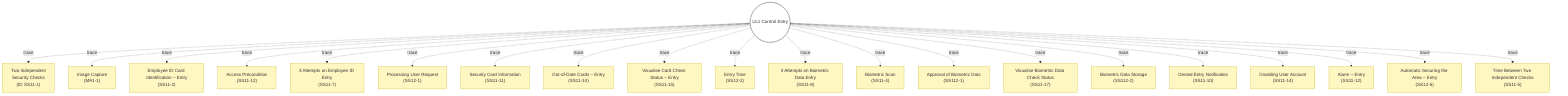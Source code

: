 %%  Requirements ↔︎ Use-Case trace map
%%  Diagram: RD_Uc1LinksToSysReqs  (<<trace>> dependencies)
%%  Central oval = use-case “Uc1 Control Entry”.
%%  Yellow boxes = system requirements traced to this use-case.
graph TD
    %% ========== Styles ==========
    classDef req fill:#fff7c2,stroke:#c9ad00,stroke-width:1px;
    classDef uc  fill:#ffffff,stroke:#333,stroke-width:1.5px;

    %% ========== Use-case (centre) ==========
    UC1(("Uc1 Control Entry")):::uc

    %% ========== Requirement blocks (clockwise, roughly mirroring source layout) ==========
    %% — top
    R_SS11_1["Two Independent<br/>Security Checks<br/>(ID SS11-1)"]:::req
    UC1 -. trace .-> R_SS11_1

    %% — upper-left column
    R_MA1_1["Image Capture<br/>(MA1-1)"]:::req
    R_SS11_2["Employee ID Card Identification – Entry<br/>(SS11-2)"]:::req
    R_ACSPRE["Access Precondition<br/>(SS11-12)"]:::req
    R_SS11_7["3 Attempts on Employee ID Entry<br/>(SS11-7)"]:::req
    R_SS12_1["Processing User Request<br/>(SS12-1)"]:::req
    R_SS11_11["Security Card Information<br/>(SS11-11)"]:::req
    R_SS11_14A["Out-of-Date Cards – Entry<br/>(SS11-14)"]:::req
    R_SS11_15["Visualise Card Check Status – Entry<br/>(SS11-15)"]:::req
    R_SS12_2["Entry Time<br/>(SS12-2)"]:::req

    %% — upper-right column
    R_SS11_8["3 Attempts on Biometric Data Entry<br/>(SS11-8)"]:::req
    R_SS11_4["Biometric Scan<br/>(SS11-4)"]:::req
    R_SS112_1["Approval of Biometric Data<br/>(SS112-1)"]:::req
    R_SS11_17["Visualise Biometric Data Check Status<br/>(SS11-17)"]:::req
    R_SS112_2["Biometric Data Storage<br/>(SS112-2)"]:::req
    R_SS11_10["Denied Entry Notification<br/>(SS11-10)"]:::req
    R_SS11_14B["Disabling User Account<br/>(SS11-14)"]:::req
    R_SS11_12["Alarm – Entry<br/>(SS11-12)"]:::req
    R_SS126["Automatic Securing the Area – Entry<br/>(SS12-5)"]:::req

    %% — bottom
    R_SS11_5["Time Between Two Independent Checks<br/>(SS11-5)"]:::req

    %% ========== Trace links (dashed) ==========
    %% Left column links
    UC1 -. trace .-> R_MA1_1
    UC1 -. trace .-> R_SS11_2
    UC1 -. trace .-> R_ACSPRE
    UC1 -. trace .-> R_SS11_7
    UC1 -. trace .-> R_SS12_1
    UC1 -. trace .-> R_SS11_11
    UC1 -. trace .-> R_SS11_14A
    UC1 -. trace .-> R_SS11_15
    UC1 -. trace .-> R_SS12_2

    %% Right column links
    UC1 -. trace .-> R_SS11_8
    UC1 -. trace .-> R_SS11_4
    UC1 -. trace .-> R_SS112_1
    UC1 -. trace .-> R_SS11_17
    UC1 -. trace .-> R_SS112_2
    UC1 -. trace .-> R_SS11_10
    UC1 -. trace .-> R_SS11_14B
    UC1 -. trace .-> R_SS11_12
    UC1 -. trace .-> R_SS126

    %% Bottom link
    UC1 -. trace .-> R_SS11_5